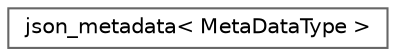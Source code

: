 digraph "Graphical Class Hierarchy"
{
 // LATEX_PDF_SIZE
  bgcolor="transparent";
  edge [fontname=Helvetica,fontsize=10,labelfontname=Helvetica,labelfontsize=10];
  node [fontname=Helvetica,fontsize=10,shape=box,height=0.2,width=0.4];
  rankdir="LR";
  Node0 [id="Node000000",label="json_metadata\< MetaDataType \>",height=0.2,width=0.4,color="grey40", fillcolor="white", style="filled",URL="$classjson__metadata.html",tooltip=" "];
}
